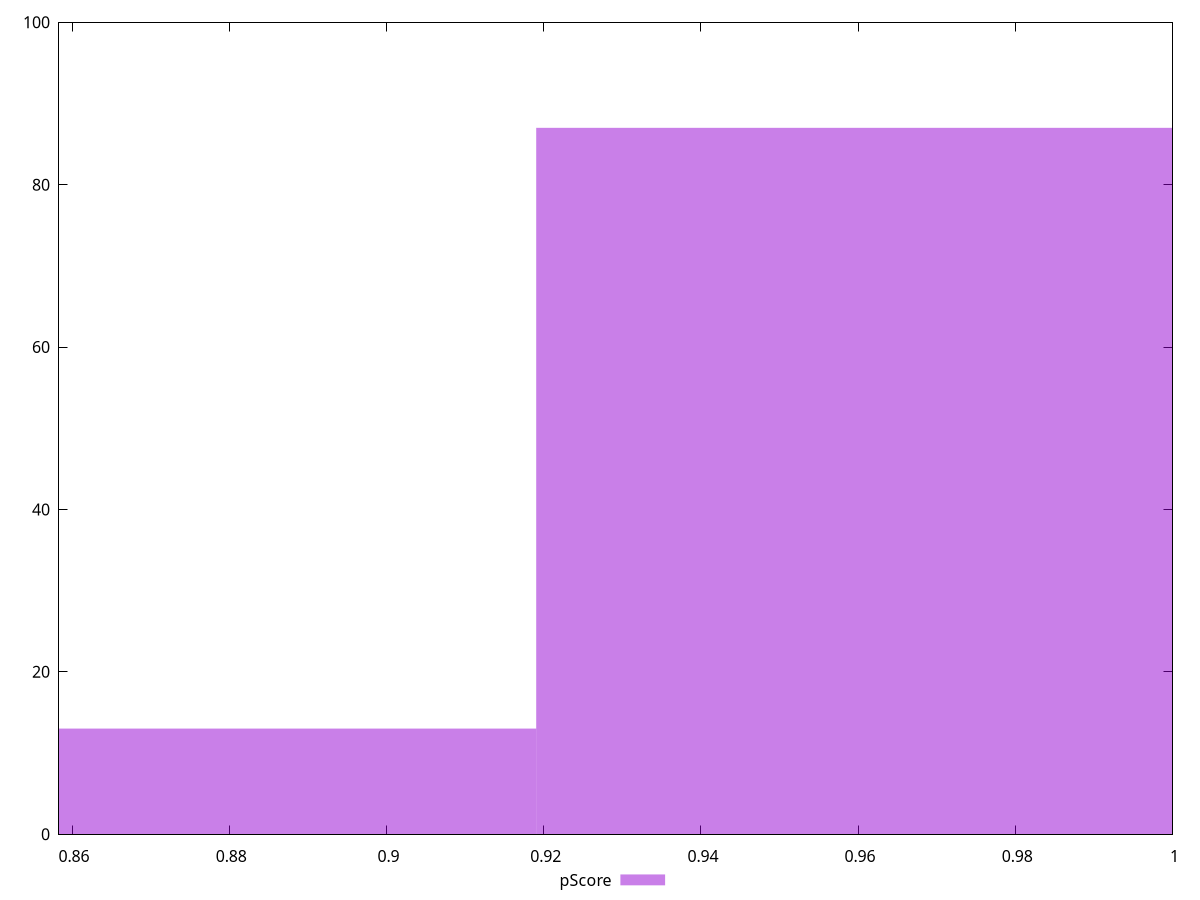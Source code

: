 reset

$pScore <<EOF
0.9674177450184257 87
0.8706759705165832 13
EOF

set key outside below
set boxwidth 0.09674177450184257
set xrange [0.8583333333333334:1]
set yrange [0:100]
set trange [0:100]
set style fill transparent solid 0.5 noborder
set terminal svg size 640, 490 enhanced background rgb 'white'
set output "report_00015_2021-02-09T16-11-33.973Z/unminified-javascript/samples/pages+cached/pScore/histogram.svg"

plot $pScore title "pScore" with boxes

reset
